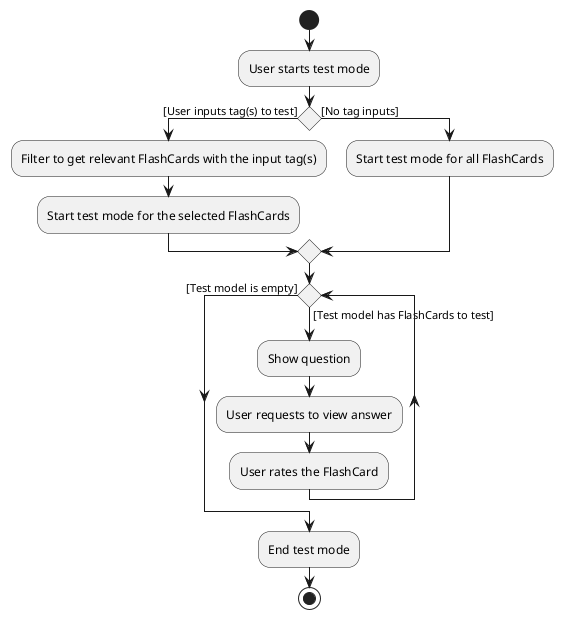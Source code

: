 @startuml
start
:User starts test mode;

'Since the beta syntax does not support placing the condition outside the
'diamond we place it as the true branch instead.

if () then ([User inputs tag(s) to test])
    :Filter to get relevant FlashCards with the input tag(s);
    :Start test mode for the selected FlashCards;
else ([No tag inputs])
  :Start test mode for all FlashCards;
endif
while () is ([Test model has FlashCards to test])
    :Show question;
    :User requests to view answer;
    :User rates the FlashCard;
endwhile ([Test model is empty])
:End test mode;
stop
@enduml
